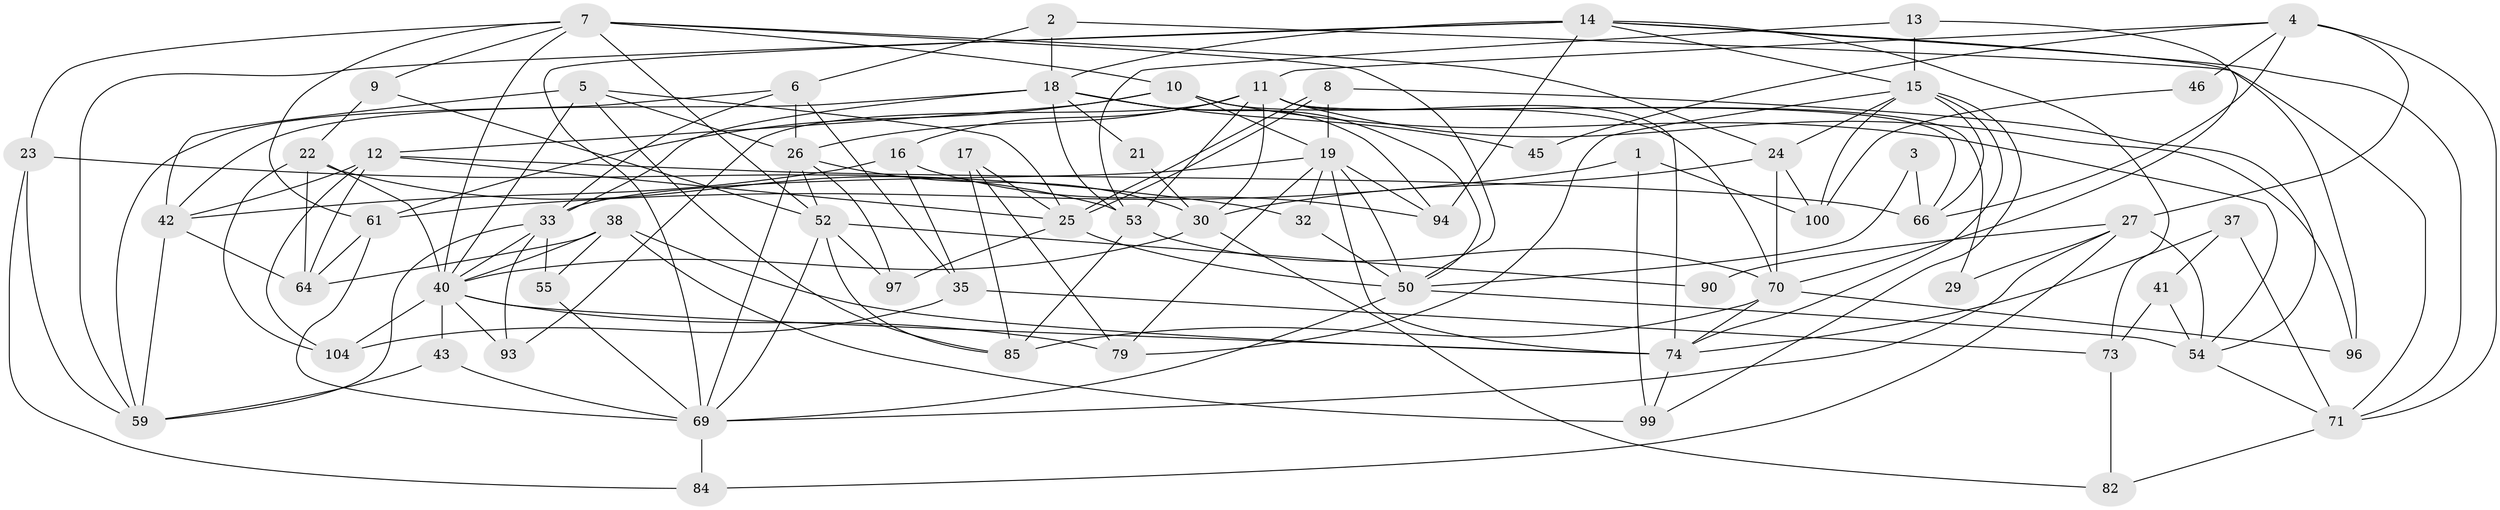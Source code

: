 // original degree distribution, {4: 0.26666666666666666, 3: 0.2761904761904762, 2: 0.14285714285714285, 6: 0.08571428571428572, 8: 0.02857142857142857, 7: 0.0380952380952381, 5: 0.1619047619047619}
// Generated by graph-tools (version 1.1) at 2025/11/02/27/25 16:11:24]
// undirected, 65 vertices, 162 edges
graph export_dot {
graph [start="1"]
  node [color=gray90,style=filled];
  1 [super="+58"];
  2;
  3;
  4 [super="+95"];
  5 [super="+81"];
  6 [super="+67"];
  7 [super="+28"];
  8;
  9;
  10 [super="+51"];
  11 [super="+57"];
  12 [super="+102"];
  13 [super="+20"];
  14 [super="+39"];
  15 [super="+47"];
  16 [super="+77"];
  17 [super="+56"];
  18 [super="+101"];
  19 [super="+80"];
  21;
  22 [super="+31"];
  23 [super="+36"];
  24;
  25 [super="+34"];
  26 [super="+65"];
  27 [super="+89"];
  29;
  30 [super="+78"];
  32;
  33 [super="+44"];
  35 [super="+48"];
  37;
  38 [super="+49"];
  40 [super="+86"];
  41;
  42 [super="+63"];
  43;
  45;
  46;
  50 [super="+91"];
  52 [super="+62"];
  53 [super="+98"];
  54 [super="+60"];
  55;
  59;
  61 [super="+68"];
  64 [super="+72"];
  66 [super="+75"];
  69 [super="+87"];
  70 [super="+105"];
  71 [super="+76"];
  73;
  74 [super="+88"];
  79 [super="+83"];
  82 [super="+92"];
  84;
  85;
  90;
  93;
  94;
  96;
  97;
  99 [super="+103"];
  100;
  104;
  1 -- 61 [weight=2];
  1 -- 99;
  1 -- 100;
  2 -- 6;
  2 -- 18;
  2 -- 71;
  3 -- 66;
  3 -- 50;
  4 -- 46;
  4 -- 66;
  4 -- 71;
  4 -- 27;
  4 -- 11;
  4 -- 45;
  5 -- 26;
  5 -- 25;
  5 -- 85;
  5 -- 42;
  5 -- 40;
  6 -- 26;
  6 -- 59;
  6 -- 33 [weight=2];
  6 -- 35;
  7 -- 10;
  7 -- 9;
  7 -- 24;
  7 -- 23;
  7 -- 52;
  7 -- 61;
  7 -- 50;
  7 -- 40;
  8 -- 25;
  8 -- 25;
  8 -- 54;
  8 -- 19;
  9 -- 52;
  9 -- 22;
  10 -- 19;
  10 -- 70;
  10 -- 54;
  10 -- 12;
  10 -- 61;
  11 -- 93;
  11 -- 30;
  11 -- 74;
  11 -- 96;
  11 -- 66;
  11 -- 53;
  11 -- 29;
  11 -- 16 [weight=2];
  11 -- 26;
  12 -- 25;
  12 -- 66;
  12 -- 42;
  12 -- 104;
  12 -- 64;
  13 -- 15;
  13 -- 53;
  13 -- 70;
  14 -- 59;
  14 -- 73;
  14 -- 96;
  14 -- 71;
  14 -- 94;
  14 -- 15;
  14 -- 69;
  14 -- 18;
  15 -- 100;
  15 -- 24;
  15 -- 79;
  15 -- 66 [weight=2];
  15 -- 74;
  15 -- 99;
  16 -- 42;
  16 -- 35;
  16 -- 94;
  17 -- 85;
  17 -- 25;
  17 -- 79;
  18 -- 94;
  18 -- 21;
  18 -- 53;
  18 -- 42;
  18 -- 45;
  18 -- 33;
  18 -- 50;
  19 -- 94;
  19 -- 32;
  19 -- 33;
  19 -- 50;
  19 -- 74;
  19 -- 79;
  21 -- 30;
  22 -- 104;
  22 -- 64;
  22 -- 40;
  22 -- 53;
  23 -- 32;
  23 -- 84;
  23 -- 59;
  24 -- 100;
  24 -- 70;
  24 -- 30;
  25 -- 97;
  25 -- 50 [weight=2];
  26 -- 30;
  26 -- 97;
  26 -- 52;
  26 -- 69;
  27 -- 84;
  27 -- 90;
  27 -- 29;
  27 -- 54;
  27 -- 69;
  30 -- 82;
  30 -- 40;
  32 -- 50;
  33 -- 93;
  33 -- 55;
  33 -- 59;
  33 -- 40;
  35 -- 104 [weight=2];
  35 -- 73;
  37 -- 74;
  37 -- 41;
  37 -- 71;
  38 -- 55;
  38 -- 74;
  38 -- 99;
  38 -- 64;
  38 -- 40;
  40 -- 43;
  40 -- 79;
  40 -- 74;
  40 -- 104;
  40 -- 93;
  41 -- 73;
  41 -- 54;
  42 -- 59;
  42 -- 64;
  43 -- 69;
  43 -- 59;
  46 -- 100;
  50 -- 54;
  50 -- 69;
  52 -- 85;
  52 -- 97;
  52 -- 90;
  52 -- 69;
  53 -- 70;
  53 -- 85;
  54 -- 71;
  55 -- 69;
  61 -- 69;
  61 -- 64;
  69 -- 84;
  70 -- 74 [weight=2];
  70 -- 85;
  70 -- 96;
  71 -- 82;
  73 -- 82;
  74 -- 99;
}
